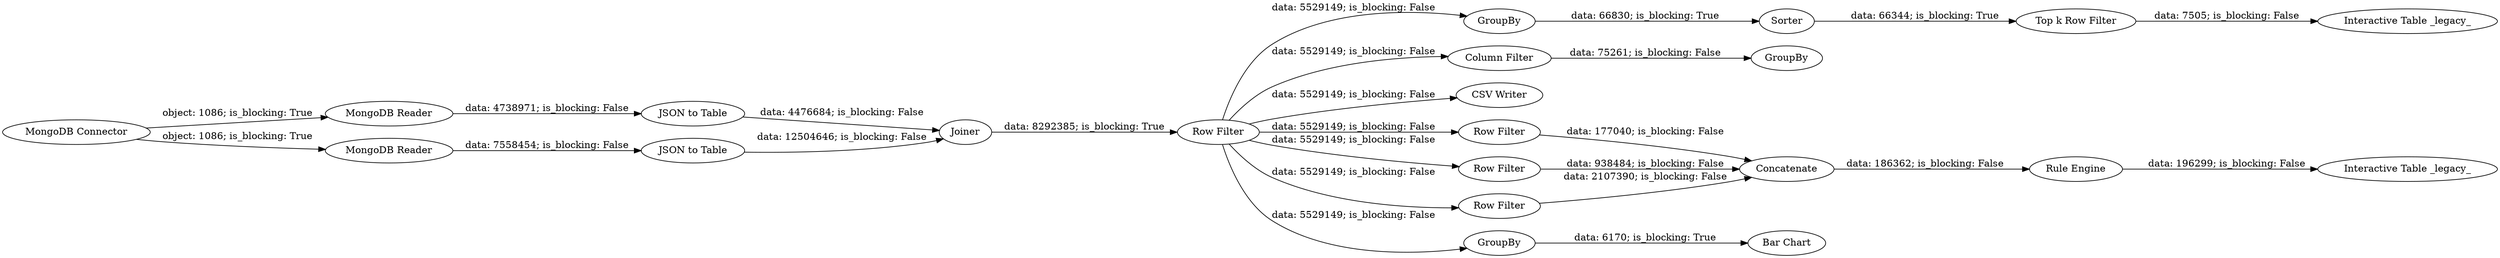 digraph {
	"7399747652485230090_3" [label="MongoDB Reader"]
	"7399747652485230090_22" [label="Row Filter"]
	"7399747652485230090_11" [label="Bar Chart"]
	"7399747652485230090_17" [label=GroupBy]
	"7399747652485230090_6" [label=Joiner]
	"7399747652485230090_18" [label=Sorter]
	"7399747652485230090_29" [label="Interactive Table _legacy_"]
	"7399747652485230090_7" [label="Row Filter"]
	"7399747652485230090_1" [label="MongoDB Connector"]
	"7399747652485230090_5" [label="JSON to Table"]
	"7399747652485230090_4" [label="JSON to Table"]
	"7399747652485230090_20" [label="Interactive Table _legacy_"]
	"7399747652485230090_8" [label="CSV Writer"]
	"7399747652485230090_15" [label="Column Filter"]
	"7399747652485230090_2" [label="MongoDB Reader"]
	"7399747652485230090_26" [label=Concatenate]
	"7399747652485230090_19" [label="Top k Row Filter"]
	"7399747652485230090_27" [label="Rule Engine"]
	"7399747652485230090_21" [label="Row Filter"]
	"7399747652485230090_23" [label="Row Filter"]
	"7399747652485230090_9" [label=GroupBy]
	"7399747652485230090_16" [label=GroupBy]
	"7399747652485230090_27" -> "7399747652485230090_29" [label="data: 196299; is_blocking: False"]
	"7399747652485230090_7" -> "7399747652485230090_9" [label="data: 5529149; is_blocking: False"]
	"7399747652485230090_17" -> "7399747652485230090_18" [label="data: 66830; is_blocking: True"]
	"7399747652485230090_7" -> "7399747652485230090_8" [label="data: 5529149; is_blocking: False"]
	"7399747652485230090_7" -> "7399747652485230090_21" [label="data: 5529149; is_blocking: False"]
	"7399747652485230090_6" -> "7399747652485230090_7" [label="data: 8292385; is_blocking: True"]
	"7399747652485230090_5" -> "7399747652485230090_6" [label="data: 4476684; is_blocking: False"]
	"7399747652485230090_15" -> "7399747652485230090_16" [label="data: 75261; is_blocking: False"]
	"7399747652485230090_21" -> "7399747652485230090_26" [label="data: 2107390; is_blocking: False"]
	"7399747652485230090_7" -> "7399747652485230090_15" [label="data: 5529149; is_blocking: False"]
	"7399747652485230090_26" -> "7399747652485230090_27" [label="data: 186362; is_blocking: False"]
	"7399747652485230090_7" -> "7399747652485230090_23" [label="data: 5529149; is_blocking: False"]
	"7399747652485230090_23" -> "7399747652485230090_26" [label="data: 177040; is_blocking: False"]
	"7399747652485230090_18" -> "7399747652485230090_19" [label="data: 66344; is_blocking: True"]
	"7399747652485230090_1" -> "7399747652485230090_2" [label="object: 1086; is_blocking: True"]
	"7399747652485230090_7" -> "7399747652485230090_22" [label="data: 5529149; is_blocking: False"]
	"7399747652485230090_2" -> "7399747652485230090_4" [label="data: 7558454; is_blocking: False"]
	"7399747652485230090_4" -> "7399747652485230090_6" [label="data: 12504646; is_blocking: False"]
	"7399747652485230090_22" -> "7399747652485230090_26" [label="data: 938484; is_blocking: False"]
	"7399747652485230090_7" -> "7399747652485230090_17" [label="data: 5529149; is_blocking: False"]
	"7399747652485230090_19" -> "7399747652485230090_20" [label="data: 7505; is_blocking: False"]
	"7399747652485230090_1" -> "7399747652485230090_3" [label="object: 1086; is_blocking: True"]
	"7399747652485230090_9" -> "7399747652485230090_11" [label="data: 6170; is_blocking: True"]
	"7399747652485230090_3" -> "7399747652485230090_5" [label="data: 4738971; is_blocking: False"]
	rankdir=LR
}
